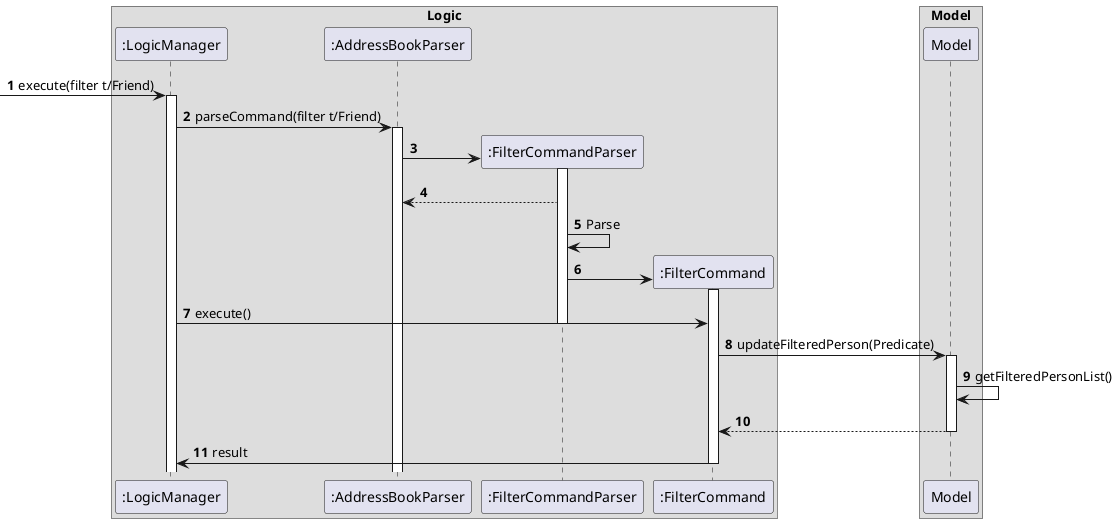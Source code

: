 @@author LuahJunYang
@startuml
'https://plantuml.com/sequence-diagram

box Logic
participant ":LogicManager" as LogicManager
participant ":AddressBookParser" as AddressBookParser
participant ":FilterCommandParser" as FilterCommandParser
participant ":FilterCommand" as FilterCommand
end box

autonumber
[->LogicManager : execute(filter t/Friend)
activate LogicManager

LogicManager -> AddressBookParser : parseCommand(filter t/Friend)
activate AddressBookParser

create FilterCommandParser
AddressBookParser -> FilterCommandParser:
activate FilterCommandParser

FilterCommandParser --> AddressBookParser
FilterCommandParser -> FilterCommandParser : Parse

create FilterCommand
FilterCommandParser -> FilterCommand
activate FilterCommand
LogicManager -> FilterCommand : execute()
deactivate FilterCommandParser

FilterCommand -> Model : updateFilteredPerson(Predicate)
activate Model
Model -> Model : getFilteredPersonList()
Model --> FilterCommand
deactivate Model
LogicManager <- FilterCommand: result
deactivate FilterCommand

box Model
participant ":Model" as Model
end box
@enduml
